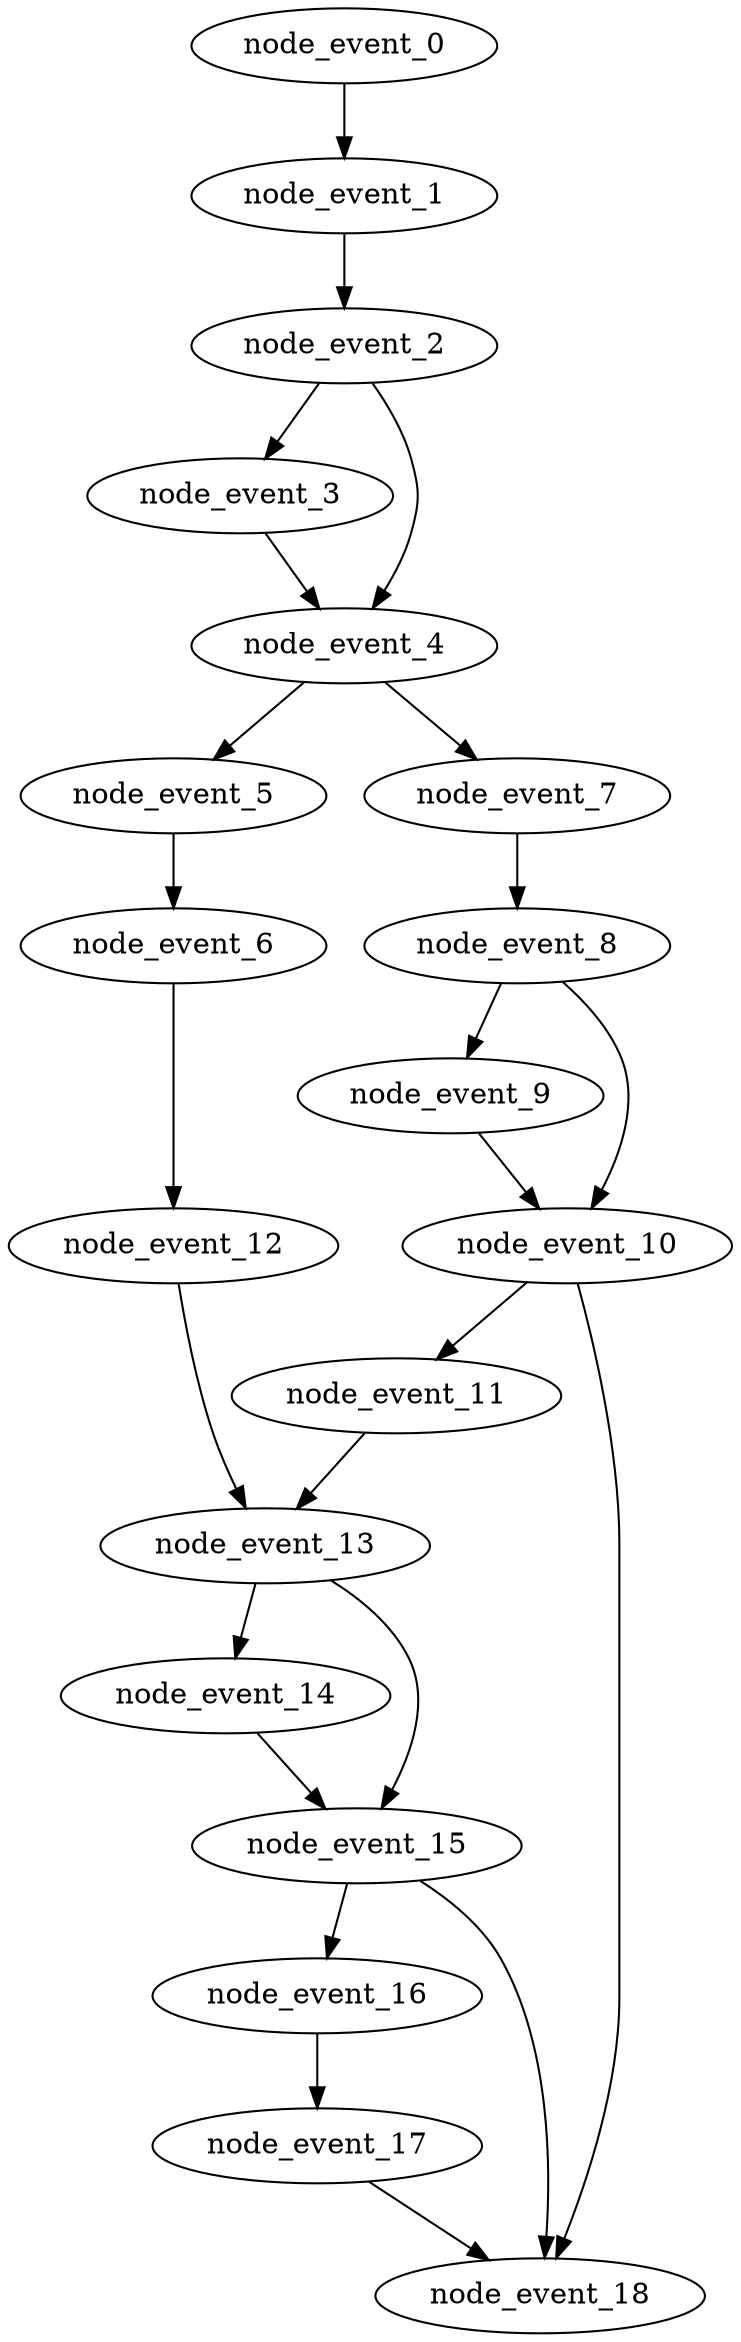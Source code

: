 digraph {
    node_event_0 [EventIndex="0" EventType="DotQasm.Scheduling.GateEvent" Depth="1" Dependencies="0" Latency="00:00:00.0010000" Priority="0.024000000000000007"];
    node_event_1 [EventIndex="1" EventType="DotQasm.Scheduling.GateEvent" Depth="2" Dependencies="1" Latency="00:00:00.0010000" Priority="0.023000000000000007"];
    node_event_2 [EventIndex="2" EventType="DotQasm.Scheduling.ControlledGateEvent" Depth="3" Dependencies="2" Latency="00:00:00.0020000" Priority="0.022000000000000006"];
    node_event_3 [EventIndex="3" EventType="DotQasm.Scheduling.GateEvent" Depth="4" Dependencies="3" Latency="00:00:00.0010000" Priority="0.020000000000000004"];
    node_event_4 [EventIndex="4" EventType="DotQasm.Scheduling.ControlledGateEvent" Depth="5" Dependencies="7" Latency="00:00:00.0020000" Priority="0.019000000000000003"];
    node_event_5 [EventIndex="5" EventType="DotQasm.Scheduling.GateEvent" Depth="6" Dependencies="8" Latency="00:00:00.0010000" Priority="0.013000000000000001"];
    node_event_6 [EventIndex="6" EventType="DotQasm.Scheduling.GateEvent" Depth="7" Dependencies="9" Latency="00:00:00.0010000" Priority="0.012"];
    node_event_7 [EventIndex="7" EventType="DotQasm.Scheduling.GateEvent" Depth="6" Dependencies="8" Latency="00:00:00.0010000" Priority="0.017"];
    node_event_8 [EventIndex="8" EventType="DotQasm.Scheduling.ControlledGateEvent" Depth="7" Dependencies="9" Latency="00:00:00.0020000" Priority="0.016"];
    node_event_9 [EventIndex="9" EventType="DotQasm.Scheduling.GateEvent" Depth="8" Dependencies="10" Latency="00:00:00.0010000" Priority="0.013999999999999999"];
    node_event_10 [EventIndex="10" EventType="DotQasm.Scheduling.ControlledGateEvent" Depth="9" Dependencies="21" Latency="00:00:00.0020000" Priority="0.013"];
    node_event_11 [EventIndex="11" EventType="DotQasm.Scheduling.GateEvent" Depth="10" Dependencies="22" Latency="00:00:00.0010000" Priority="0.011"];
    node_event_12 [EventIndex="12" EventType="DotQasm.Scheduling.GateEvent" Depth="8" Dependencies="10" Latency="00:00:00.0010000" Priority="0.011"];
    node_event_13 [EventIndex="13" EventType="DotQasm.Scheduling.ControlledGateEvent" Depth="11" Dependencies="34" Latency="00:00:00.0020000" Priority="0.01"];
    node_event_14 [EventIndex="14" EventType="DotQasm.Scheduling.GateEvent" Depth="12" Dependencies="35" Latency="00:00:00.0010000" Priority="0.008"];
    node_event_15 [EventIndex="15" EventType="DotQasm.Scheduling.ControlledGateEvent" Depth="13" Dependencies="71" Latency="00:00:00.0020000" Priority="0.007"];
    node_event_16 [EventIndex="16" EventType="DotQasm.Scheduling.GateEvent" Depth="14" Dependencies="72" Latency="00:00:00.0010000" Priority="0.005"];
    node_event_17 [EventIndex="17" EventType="DotQasm.Scheduling.GateEvent" Depth="15" Dependencies="73" Latency="00:00:00.0010000" Priority="0.004"];
    node_event_18 [EventIndex="18" EventType="DotQasm.Scheduling.MeasurementEvent" Depth="16" Dependencies="168" Latency="00:00:00.0030000" Priority="0.003"];
    node_event_0 -> node_event_1;
    node_event_1 -> node_event_2;
    node_event_2 -> node_event_3;
    node_event_2 -> node_event_4;
    node_event_3 -> node_event_4;
    node_event_4 -> node_event_5;
    node_event_4 -> node_event_7;
    node_event_5 -> node_event_6;
    node_event_6 -> node_event_12;
    node_event_7 -> node_event_8;
    node_event_8 -> node_event_9;
    node_event_8 -> node_event_10;
    node_event_9 -> node_event_10;
    node_event_10 -> node_event_11;
    node_event_10 -> node_event_18;
    node_event_11 -> node_event_13;
    node_event_12 -> node_event_13;
    node_event_13 -> node_event_14;
    node_event_13 -> node_event_15;
    node_event_14 -> node_event_15;
    node_event_15 -> node_event_16;
    node_event_15 -> node_event_18;
    node_event_16 -> node_event_17;
    node_event_17 -> node_event_18;
}
